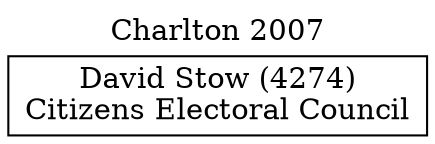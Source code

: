 // House preference flow
digraph "David Stow (4274)_Charlton_2007" {
	graph [label="Charlton 2007" labelloc=t mclimit=10]
	node [shape=box]
	"David Stow (4274)" [label="David Stow (4274)
Citizens Electoral Council"]
}
